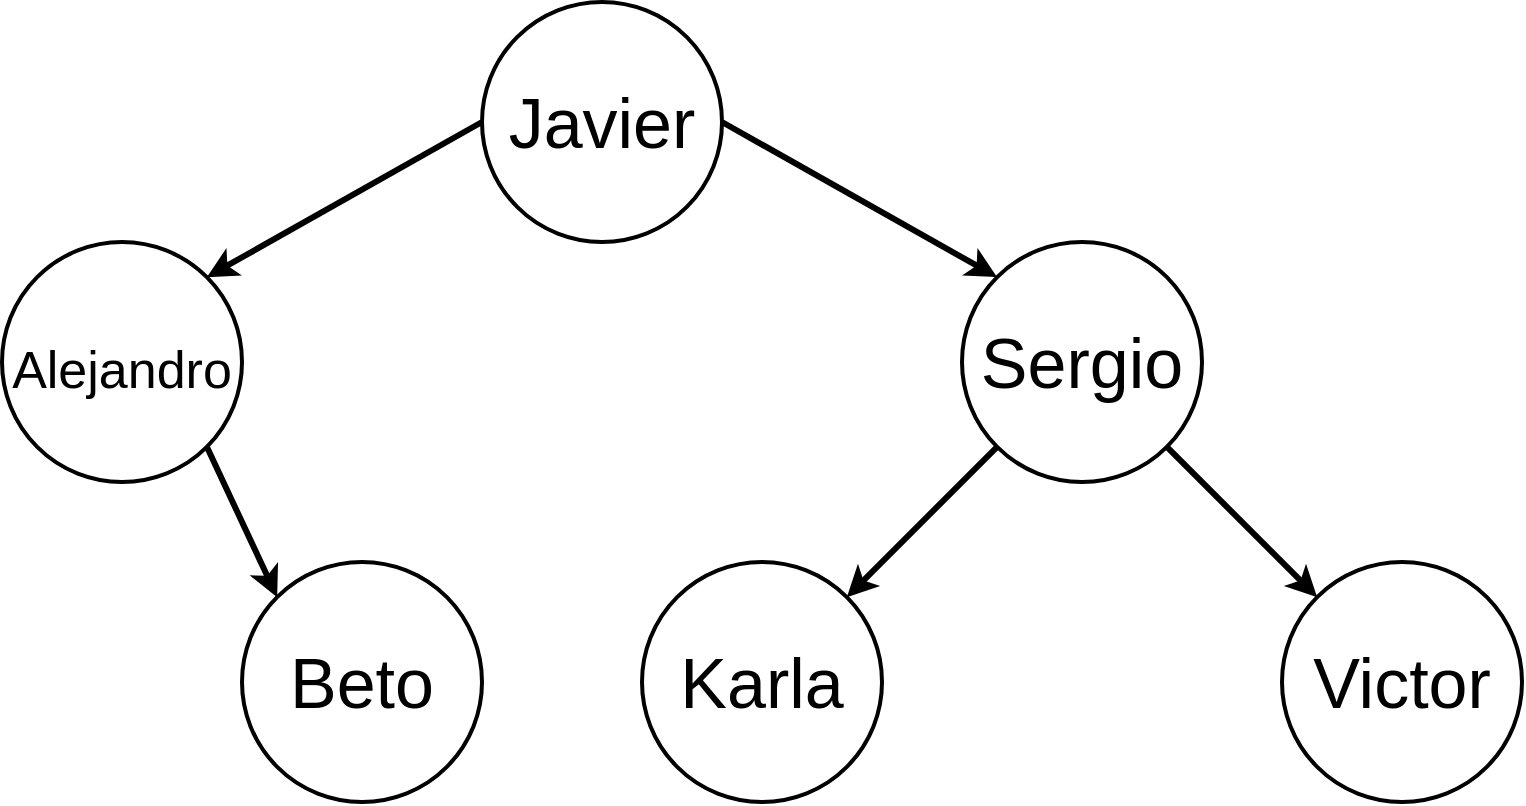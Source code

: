 <mxfile version="22.0.8" type="google">
  <diagram name="Página-1" id="NzQ-S5oHHCXLHP6W_gft">
    <mxGraphModel grid="1" page="1" gridSize="10" guides="1" tooltips="1" connect="1" arrows="1" fold="1" pageScale="1" pageWidth="1600" pageHeight="900" math="0" shadow="0">
      <root>
        <mxCell id="0" />
        <mxCell id="1" parent="0" />
        <mxCell id="BdMyhIaGQ416cWbxKwbg-16" style="rounded=0;orthogonalLoop=1;jettySize=auto;html=1;exitX=1;exitY=0.5;exitDx=0;exitDy=0;entryX=0;entryY=0;entryDx=0;entryDy=0;strokeWidth=3;" edge="1" parent="1" source="BdMyhIaGQ416cWbxKwbg-1" target="XvZ-zwVpQwH_oAg_rlwi-10">
          <mxGeometry relative="1" as="geometry">
            <mxPoint x="616" y="126.16" as="targetPoint" />
          </mxGeometry>
        </mxCell>
        <mxCell id="BlqDBkXr38ZcFcGv8f7b-12" style="rounded=0;orthogonalLoop=1;jettySize=auto;html=1;exitX=0;exitY=0.5;exitDx=0;exitDy=0;entryX=1;entryY=0;entryDx=0;entryDy=0;fillColor=#f8cecc;strokeWidth=3;" edge="1" parent="1" source="BdMyhIaGQ416cWbxKwbg-1" target="XvZ-zwVpQwH_oAg_rlwi-1">
          <mxGeometry relative="1" as="geometry">
            <mxPoint x="457.24" y="125.76" as="targetPoint" />
          </mxGeometry>
        </mxCell>
        <mxCell id="BdMyhIaGQ416cWbxKwbg-1" value="Javier" style="ellipse;whiteSpace=wrap;html=1;aspect=fixed;fontSize=35;strokeWidth=2;" vertex="1" parent="1">
          <mxGeometry x="480" y="40" width="120" height="120" as="geometry" />
        </mxCell>
        <mxCell id="XvZ-zwVpQwH_oAg_rlwi-13" style="rounded=0;orthogonalLoop=1;jettySize=auto;html=1;exitX=1;exitY=1;exitDx=0;exitDy=0;entryX=0;entryY=0;entryDx=0;entryDy=0;fillColor=#f8cecc;strokeWidth=3;" edge="1" parent="1" source="XvZ-zwVpQwH_oAg_rlwi-1" target="XvZ-zwVpQwH_oAg_rlwi-6">
          <mxGeometry relative="1" as="geometry" />
        </mxCell>
        <mxCell id="XvZ-zwVpQwH_oAg_rlwi-1" value="&lt;font style=&quot;font-size: 26px;&quot;&gt;Alejandro&lt;/font&gt;" style="ellipse;whiteSpace=wrap;html=1;aspect=fixed;fontSize=35;strokeWidth=2;" vertex="1" parent="1">
          <mxGeometry x="240" y="160" width="120" height="120" as="geometry" />
        </mxCell>
        <mxCell id="XvZ-zwVpQwH_oAg_rlwi-6" value="Beto" style="ellipse;whiteSpace=wrap;html=1;aspect=fixed;fontSize=35;strokeWidth=2;" vertex="1" parent="1">
          <mxGeometry x="360" y="320" width="120" height="120" as="geometry" />
        </mxCell>
        <mxCell id="D9mv15ldq2USIF0VcNb7-5" style="rounded=0;orthogonalLoop=1;jettySize=auto;html=1;exitX=0;exitY=1;exitDx=0;exitDy=0;entryX=1;entryY=0;entryDx=0;entryDy=0;strokeWidth=3;" edge="1" parent="1" source="XvZ-zwVpQwH_oAg_rlwi-10" target="D9mv15ldq2USIF0VcNb7-2">
          <mxGeometry relative="1" as="geometry" />
        </mxCell>
        <mxCell id="D9mv15ldq2USIF0VcNb7-6" style="rounded=0;orthogonalLoop=1;jettySize=auto;html=1;exitX=1;exitY=1;exitDx=0;exitDy=0;entryX=0;entryY=0;entryDx=0;entryDy=0;strokeWidth=3;" edge="1" parent="1" source="XvZ-zwVpQwH_oAg_rlwi-10" target="D9mv15ldq2USIF0VcNb7-3">
          <mxGeometry relative="1" as="geometry" />
        </mxCell>
        <mxCell id="XvZ-zwVpQwH_oAg_rlwi-10" value="Sergio" style="ellipse;whiteSpace=wrap;html=1;aspect=fixed;fontSize=35;strokeWidth=2;" vertex="1" parent="1">
          <mxGeometry x="720" y="160" width="120" height="120" as="geometry" />
        </mxCell>
        <mxCell id="D9mv15ldq2USIF0VcNb7-2" value="Karla" style="ellipse;whiteSpace=wrap;html=1;aspect=fixed;fontSize=35;strokeWidth=2;" vertex="1" parent="1">
          <mxGeometry x="560" y="320" width="120" height="120" as="geometry" />
        </mxCell>
        <mxCell id="D9mv15ldq2USIF0VcNb7-3" value="Victor" style="ellipse;whiteSpace=wrap;html=1;aspect=fixed;fontSize=35;strokeWidth=2;" vertex="1" parent="1">
          <mxGeometry x="880" y="320" width="120" height="120" as="geometry" />
        </mxCell>
      </root>
    </mxGraphModel>
  </diagram>
</mxfile>
